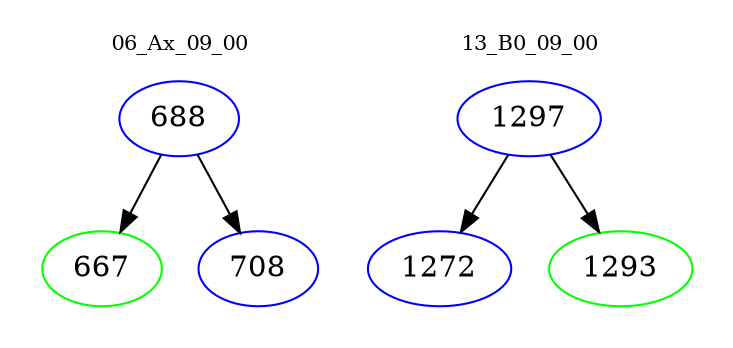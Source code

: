 digraph{
subgraph cluster_0 {
color = white
label = "06_Ax_09_00";
fontsize=10;
T0_688 [label="688", color="blue"]
T0_688 -> T0_667 [color="black"]
T0_667 [label="667", color="green"]
T0_688 -> T0_708 [color="black"]
T0_708 [label="708", color="blue"]
}
subgraph cluster_1 {
color = white
label = "13_B0_09_00";
fontsize=10;
T1_1297 [label="1297", color="blue"]
T1_1297 -> T1_1272 [color="black"]
T1_1272 [label="1272", color="blue"]
T1_1297 -> T1_1293 [color="black"]
T1_1293 [label="1293", color="green"]
}
}
